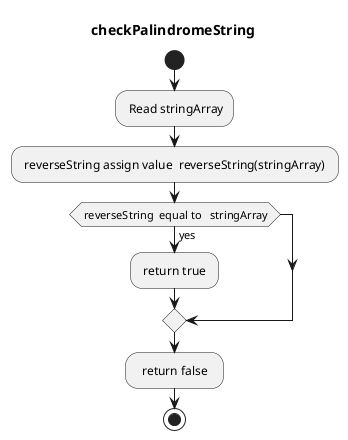 

@startuml.
title checkPalindromeString
start
: Read stringArray;

: reverseString assign value  reverseString(stringArray) ; 
if ( reverseString  equal to   stringArray)  then (yes)
: return true ;  
endif
:  return false  ; 
stop
@enduml